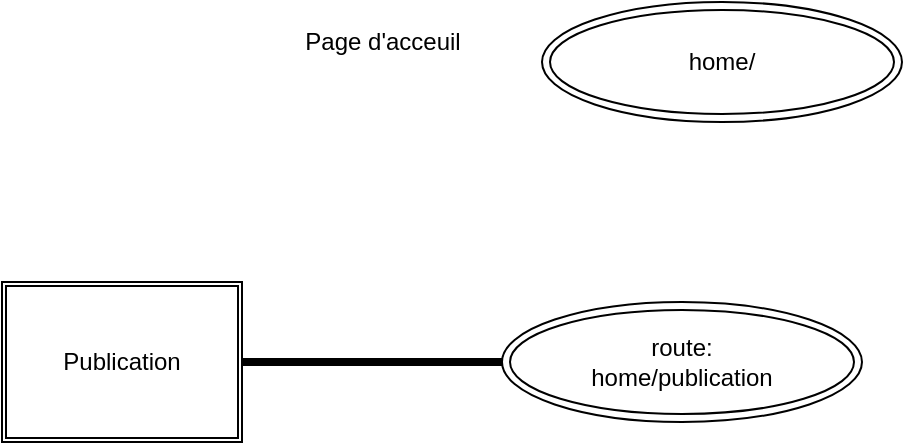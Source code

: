 <mxfile>
    <diagram id="vt5inIr6GLQkP8MtCHDy" name="acceuil">
        <mxGraphModel dx="682" dy="455" grid="1" gridSize="10" guides="1" tooltips="1" connect="1" arrows="1" fold="1" page="1" pageScale="1" pageWidth="827" pageHeight="1169" math="0" shadow="0">
            <root>
                <mxCell id="0"/>
                <mxCell id="1" parent="0"/>
                <mxCell id="2" value="Publication" style="shape=ext;double=1;rounded=0;whiteSpace=wrap;html=1;" vertex="1" parent="1">
                    <mxGeometry x="20" y="140" width="120" height="80" as="geometry"/>
                </mxCell>
                <mxCell id="3" value="Page d'acceuil" style="text;html=1;align=center;verticalAlign=middle;resizable=0;points=[];autosize=1;" vertex="1" parent="1">
                    <mxGeometry x="165" y="10" width="90" height="20" as="geometry"/>
                </mxCell>
                <mxCell id="4" value="route:&lt;br&gt;home/publication" style="ellipse;shape=doubleEllipse;whiteSpace=wrap;html=1;" vertex="1" parent="1">
                    <mxGeometry x="270" y="150" width="180" height="60" as="geometry"/>
                </mxCell>
                <mxCell id="6" value="" style="line;strokeWidth=4;html=1;perimeter=backbonePerimeter;points=[];outlineConnect=0;gradientColor=#ffffff;" vertex="1" parent="1">
                    <mxGeometry x="140" y="175" width="130" height="10" as="geometry"/>
                </mxCell>
                <mxCell id="7" value="home/" style="ellipse;shape=doubleEllipse;whiteSpace=wrap;html=1;" vertex="1" parent="1">
                    <mxGeometry x="290" width="180" height="60" as="geometry"/>
                </mxCell>
            </root>
        </mxGraphModel>
    </diagram>
    <diagram id="TkVFhqwEksJPO3VTMK8Q" name="recherche publication">
        <mxGraphModel dx="546" dy="364" grid="1" gridSize="10" guides="1" tooltips="1" connect="1" arrows="1" fold="1" page="1" pageScale="1" pageWidth="827" pageHeight="1169" math="0" shadow="0">
            <root>
                <mxCell id="59BDtGiZQv7u4iFcOIbO-0"/>
                <mxCell id="59BDtGiZQv7u4iFcOIbO-1" parent="59BDtGiZQv7u4iFcOIbO-0"/>
                <mxCell id="59BDtGiZQv7u4iFcOIbO-2" value="route :&lt;br&gt;home/publication/recherche" style="ellipse;shape=doubleEllipse;whiteSpace=wrap;html=1;" vertex="1" parent="59BDtGiZQv7u4iFcOIbO-1">
                    <mxGeometry x="160" y="10" width="180" height="60" as="geometry"/>
                </mxCell>
                <mxCell id="XZkcOadSecuEiPXfKq9i-0" value="recherche par critères" style="shape=ext;double=1;rounded=0;whiteSpace=wrap;html=1;" vertex="1" parent="59BDtGiZQv7u4iFcOIbO-1">
                    <mxGeometry x="20" y="140" width="440" height="30" as="geometry"/>
                </mxCell>
                <mxCell id="XZkcOadSecuEiPXfKq9i-2" value="Type&lt;br&gt;liste déroulante" style="shape=ext;double=1;rounded=0;whiteSpace=wrap;html=1;" vertex="1" parent="59BDtGiZQv7u4iFcOIbO-1">
                    <mxGeometry x="20" y="170" width="150" height="90" as="geometry"/>
                </mxCell>
                <mxCell id="XZkcOadSecuEiPXfKq9i-5" value="Thématique&lt;br&gt;liste déroulante" style="shape=ext;double=1;rounded=0;whiteSpace=wrap;html=1;" vertex="1" parent="59BDtGiZQv7u4iFcOIbO-1">
                    <mxGeometry x="170" y="170" width="140" height="90" as="geometry"/>
                </mxCell>
                <mxCell id="XZkcOadSecuEiPXfKq9i-6" value="Auteur&lt;br&gt;liste déroulante" style="shape=ext;double=1;rounded=0;whiteSpace=wrap;html=1;" vertex="1" parent="59BDtGiZQv7u4iFcOIbO-1">
                    <mxGeometry x="310" y="170" width="150" height="90" as="geometry"/>
                </mxCell>
                <mxCell id="XZkcOadSecuEiPXfKq9i-8" value="recherche par mot clé" style="shape=ext;double=1;rounded=0;whiteSpace=wrap;html=1;" vertex="1" parent="59BDtGiZQv7u4iFcOIbO-1">
                    <mxGeometry x="20" y="280" width="300" height="30" as="geometry"/>
                </mxCell>
                <mxCell id="XZkcOadSecuEiPXfKq9i-9" value="mot clé&lt;br&gt;liste déroulante&lt;br&gt;multiple" style="shape=ext;double=1;rounded=0;whiteSpace=wrap;html=1;" vertex="1" parent="59BDtGiZQv7u4iFcOIbO-1">
                    <mxGeometry x="20" y="310" width="150" height="80" as="geometry"/>
                </mxCell>
                <mxCell id="XZkcOadSecuEiPXfKq9i-13" value="recherche par date de publication" style="shape=ext;double=1;rounded=0;whiteSpace=wrap;html=1;" vertex="1" parent="59BDtGiZQv7u4iFcOIbO-1">
                    <mxGeometry x="210" y="420" width="250" height="30" as="geometry"/>
                </mxCell>
                <mxCell id="XZkcOadSecuEiPXfKq9i-14" value="date début" style="shape=ext;double=1;rounded=0;whiteSpace=wrap;html=1;" vertex="1" parent="59BDtGiZQv7u4iFcOIbO-1">
                    <mxGeometry x="210" y="450" width="120" height="80" as="geometry"/>
                </mxCell>
                <mxCell id="XZkcOadSecuEiPXfKq9i-15" value="date fin" style="shape=ext;double=1;rounded=0;whiteSpace=wrap;html=1;" vertex="1" parent="59BDtGiZQv7u4iFcOIbO-1">
                    <mxGeometry x="330" y="450" width="130" height="80" as="geometry"/>
                </mxCell>
                <mxCell id="XZkcOadSecuEiPXfKq9i-16" value="recherche par emprunteur" style="shape=ext;double=1;rounded=0;whiteSpace=wrap;html=1;" vertex="1" parent="59BDtGiZQv7u4iFcOIbO-1">
                    <mxGeometry x="20" y="420" width="150" height="30" as="geometry"/>
                </mxCell>
                <mxCell id="XZkcOadSecuEiPXfKq9i-17" value="emprunteur&lt;br&gt;liste déroulante&lt;br&gt;(voir si accessible au public)" style="shape=ext;double=1;rounded=0;whiteSpace=wrap;html=1;" vertex="1" parent="59BDtGiZQv7u4iFcOIbO-1">
                    <mxGeometry x="20" y="450" width="150" height="80" as="geometry"/>
                </mxCell>
                <mxCell id="XZkcOadSecuEiPXfKq9i-18" value="mot clé géographique&lt;br&gt;liste déroulante" style="shape=ext;double=1;rounded=0;whiteSpace=wrap;html=1;" vertex="1" parent="59BDtGiZQv7u4iFcOIbO-1">
                    <mxGeometry x="165" y="310" width="155" height="80" as="geometry"/>
                </mxCell>
                <mxCell id="XZkcOadSecuEiPXfKq9i-19" value="Bouton recherche" style="rounded=1;whiteSpace=wrap;html=1;strokeWidth=2;fillWeight=4;hachureGap=8;hachureAngle=45;fillColor=#a20025;sketch=1;strokeColor=#6F0000;fontColor=#ffffff;" vertex="1" parent="59BDtGiZQv7u4iFcOIbO-1">
                    <mxGeometry x="470" y="460" width="140" height="20" as="geometry"/>
                </mxCell>
                <mxCell id="XZkcOadSecuEiPXfKq9i-20" value="Liste ouvrages" style="shape=ext;double=1;rounded=0;whiteSpace=wrap;html=1;" vertex="1" parent="59BDtGiZQv7u4iFcOIbO-1">
                    <mxGeometry x="20" y="555" width="600" height="25" as="geometry"/>
                </mxCell>
                <mxCell id="XZkcOadSecuEiPXfKq9i-21" value="type" style="shape=ext;double=1;rounded=0;whiteSpace=wrap;html=1;" vertex="1" parent="59BDtGiZQv7u4iFcOIbO-1">
                    <mxGeometry x="20" y="580" width="70" height="160" as="geometry"/>
                </mxCell>
                <mxCell id="XZkcOadSecuEiPXfKq9i-22" value="thématique" style="shape=ext;double=1;rounded=0;whiteSpace=wrap;html=1;" vertex="1" parent="59BDtGiZQv7u4iFcOIbO-1">
                    <mxGeometry x="90" y="580" width="90" height="160" as="geometry"/>
                </mxCell>
                <mxCell id="XZkcOadSecuEiPXfKq9i-23" value="titre" style="shape=ext;double=1;rounded=0;whiteSpace=wrap;html=1;" vertex="1" parent="59BDtGiZQv7u4iFcOIbO-1">
                    <mxGeometry x="180" y="580" width="70" height="160" as="geometry"/>
                </mxCell>
                <mxCell id="XZkcOadSecuEiPXfKq9i-24" value="date publication" style="shape=ext;double=1;rounded=0;whiteSpace=wrap;html=1;" vertex="1" parent="59BDtGiZQv7u4iFcOIbO-1">
                    <mxGeometry x="250" y="580" width="70" height="160" as="geometry"/>
                </mxCell>
                <mxCell id="XZkcOadSecuEiPXfKq9i-25" value="statut" style="shape=ext;double=1;rounded=0;whiteSpace=wrap;html=1;" vertex="1" parent="59BDtGiZQv7u4iFcOIbO-1">
                    <mxGeometry x="405" y="580" width="40" height="160" as="geometry"/>
                </mxCell>
                <mxCell id="XZkcOadSecuEiPXfKq9i-27" value="support" style="shape=ext;double=1;rounded=0;whiteSpace=wrap;html=1;" vertex="1" parent="59BDtGiZQv7u4iFcOIbO-1">
                    <mxGeometry x="320" y="580" width="60" height="160" as="geometry"/>
                </mxCell>
                <mxCell id="XZkcOadSecuEiPXfKq9i-29" value="&lt;br&gt;&lt;br&gt;&lt;br&gt;&lt;br&gt;&lt;br&gt;&lt;br&gt;&lt;br&gt;route: home/publication/detail" style="shape=ext;double=1;rounded=0;whiteSpace=wrap;html=1;" vertex="1" parent="59BDtGiZQv7u4iFcOIbO-1">
                    <mxGeometry x="445" y="575" width="160" height="165" as="geometry"/>
                </mxCell>
                <mxCell id="JwlVMxPLvvxeo--Aqi4g-0" value="Bouton selection" style="rounded=1;whiteSpace=wrap;html=1;strokeWidth=2;fillWeight=4;hachureGap=8;hachureAngle=45;fillColor=#a20025;sketch=1;strokeColor=#6F0000;fontColor=#ffffff;" vertex="1" parent="59BDtGiZQv7u4iFcOIbO-1">
                    <mxGeometry x="455" y="590" width="140" height="10" as="geometry"/>
                </mxCell>
                <mxCell id="JwlVMxPLvvxeo--Aqi4g-1" style="edgeStyle=orthogonalEdgeStyle;rounded=0;orthogonalLoop=1;jettySize=auto;html=1;exitX=0.5;exitY=0;exitDx=0;exitDy=0;entryX=0.5;entryY=1;entryDx=0;entryDy=0;" edge="1" parent="59BDtGiZQv7u4iFcOIbO-1" source="JwlVMxPLvvxeo--Aqi4g-0" target="JwlVMxPLvvxeo--Aqi4g-0">
                    <mxGeometry relative="1" as="geometry"/>
                </mxCell>
                <mxCell id="JwlVMxPLvvxeo--Aqi4g-5" value="Bouton selection" style="rounded=1;whiteSpace=wrap;html=1;strokeWidth=2;fillWeight=4;hachureGap=8;hachureAngle=45;fillColor=#a20025;sketch=1;strokeColor=#6F0000;fontColor=#ffffff;" vertex="1" parent="59BDtGiZQv7u4iFcOIbO-1">
                    <mxGeometry x="455" y="610" width="140" height="10" as="geometry"/>
                </mxCell>
                <mxCell id="JwlVMxPLvvxeo--Aqi4g-6" value="Bouton selection" style="rounded=1;whiteSpace=wrap;html=1;strokeWidth=2;fillWeight=4;hachureGap=8;hachureAngle=45;fillColor=#a20025;sketch=1;strokeColor=#6F0000;fontColor=#ffffff;" vertex="1" parent="59BDtGiZQv7u4iFcOIbO-1">
                    <mxGeometry x="455" y="630" width="140" height="10" as="geometry"/>
                </mxCell>
                <mxCell id="JwlVMxPLvvxeo--Aqi4g-7" value="Bouton selection" style="rounded=1;whiteSpace=wrap;html=1;strokeWidth=2;fillWeight=4;hachureGap=8;hachureAngle=45;fillColor=#a20025;sketch=1;strokeColor=#6F0000;fontColor=#ffffff;" vertex="1" parent="59BDtGiZQv7u4iFcOIbO-1">
                    <mxGeometry x="455" y="650" width="140" height="10" as="geometry"/>
                </mxCell>
                <mxCell id="JwlVMxPLvvxeo--Aqi4g-8" value="Bouton selection" style="rounded=1;whiteSpace=wrap;html=1;strokeWidth=2;fillWeight=4;hachureGap=8;hachureAngle=45;fillColor=#a20025;sketch=1;strokeColor=#6F0000;fontColor=#ffffff;fontStyle=1" vertex="1" parent="59BDtGiZQv7u4iFcOIbO-1">
                    <mxGeometry x="455" y="670" width="140" height="10" as="geometry"/>
                </mxCell>
                <mxCell id="JwlVMxPLvvxeo--Aqi4g-9" value="route :&lt;br&gt;home/publication/liste" style="text;html=1;align=center;verticalAlign=middle;resizable=0;points=[];autosize=1;" vertex="1" parent="59BDtGiZQv7u4iFcOIbO-1">
                    <mxGeometry x="470" y="480" width="130" height="30" as="geometry"/>
                </mxCell>
                <mxCell id="ARIzlCwyJ5bOT5_YMPcQ-0" value="recherche par cote" style="shape=ext;double=1;rounded=0;whiteSpace=wrap;html=1;fillColor=#a20025;strokeColor=#6F0000;fontColor=#ffffff;" vertex="1" parent="59BDtGiZQv7u4iFcOIbO-1">
                    <mxGeometry x="339" y="280" width="150" height="30" as="geometry"/>
                </mxCell>
                <mxCell id="ARIzlCwyJ5bOT5_YMPcQ-1" value="champs libre&lt;br&gt;(a rajouter les cotes dans thématique)&lt;br&gt;pour les membres audap uniquement" style="shape=ext;double=1;rounded=0;whiteSpace=wrap;html=1;fillColor=#a20025;strokeColor=#6F0000;fontColor=#ffffff;" vertex="1" parent="59BDtGiZQv7u4iFcOIbO-1">
                    <mxGeometry x="339" y="310" width="150" height="80" as="geometry"/>
                </mxCell>
                <mxCell id="ARIzlCwyJ5bOT5_YMPcQ-2" value="cote" style="shape=ext;double=1;rounded=0;whiteSpace=wrap;html=1;" vertex="1" parent="59BDtGiZQv7u4iFcOIbO-1">
                    <mxGeometry x="365" y="580" width="40" height="160" as="geometry"/>
                </mxCell>
            </root>
        </mxGraphModel>
    </diagram>
    <diagram id="MM2NQUGKTrWGpp1ME-CQ" name="publication detail">
        <mxGraphModel dx="682" dy="455" grid="1" gridSize="10" guides="1" tooltips="1" connect="1" arrows="1" fold="1" page="1" pageScale="1" pageWidth="827" pageHeight="1169" math="0" shadow="0">
            <root>
                <mxCell id="mIU1H878468peS9W9ly3-0"/>
                <mxCell id="mIU1H878468peS9W9ly3-1" parent="mIU1H878468peS9W9ly3-0"/>
                <mxCell id="8Kiy2wOizdX68YD9m6DL-0" value="home/publication/detail" style="ellipse;shape=doubleEllipse;whiteSpace=wrap;html=1;" vertex="1" parent="mIU1H878468peS9W9ly3-1">
                    <mxGeometry x="280" y="10" width="180" height="60" as="geometry"/>
                </mxCell>
                <mxCell id="6CKZdnrAO7fTTFDAYUPp-0" value="publication détail" style="shape=ext;double=1;rounded=0;whiteSpace=wrap;html=1;" vertex="1" parent="mIU1H878468peS9W9ly3-1">
                    <mxGeometry x="20" y="140" width="670" height="30" as="geometry"/>
                </mxCell>
                <mxCell id="6CKZdnrAO7fTTFDAYUPp-4" value="publicaton détail" style="swimlane;fontStyle=0;childLayout=stackLayout;horizontal=1;startSize=40;fillColor=#1ba1e2;horizontalStack=0;resizeParent=1;resizeParentMax=0;resizeLast=0;collapsible=1;marginBottom=0;fontColor=#ffffff;strokeColor=#FFFFFF;" vertex="1" parent="mIU1H878468peS9W9ly3-1">
                    <mxGeometry x="20" y="170" width="440" height="648" as="geometry"/>
                </mxCell>
                <mxCell id="6CKZdnrAO7fTTFDAYUPp-11" value="Titre" style="text;fillColor=none;align=left;verticalAlign=top;spacingLeft=4;spacingRight=4;overflow=hidden;rotatable=0;points=[[0,0.5],[1,0.5]];portConstraint=eastwest;strokeColor=#f0f0f0;" vertex="1" parent="6CKZdnrAO7fTTFDAYUPp-4">
                    <mxGeometry y="40" width="440" height="58" as="geometry"/>
                </mxCell>
                <mxCell id="6CKZdnrAO7fTTFDAYUPp-7" value="thematic" style="text;fillColor=none;align=left;verticalAlign=top;spacingLeft=4;spacingRight=4;overflow=hidden;rotatable=0;points=[[0,0.5],[1,0.5]];portConstraint=eastwest;fontColor=#FFFFFF;strokeColor=#f0f0f0;" vertex="1" parent="6CKZdnrAO7fTTFDAYUPp-4">
                    <mxGeometry y="98" width="440" height="24" as="geometry"/>
                </mxCell>
                <mxCell id="6CKZdnrAO7fTTFDAYUPp-6" value="Type" style="text;fillColor=none;align=left;verticalAlign=top;spacingLeft=4;spacingRight=4;overflow=hidden;rotatable=0;points=[[0,0.5],[1,0.5]];portConstraint=eastwest;fontColor=#FFFFFF;strokeColor=#f0f0f0;" vertex="1" parent="6CKZdnrAO7fTTFDAYUPp-4">
                    <mxGeometry y="122" width="440" height="24" as="geometry"/>
                </mxCell>
                <mxCell id="6CKZdnrAO7fTTFDAYUPp-24" value="cote" style="text;fillColor=none;align=left;verticalAlign=top;spacingLeft=4;spacingRight=4;overflow=hidden;rotatable=0;points=[[0,0.5],[1,0.5]];portConstraint=eastwest;strokeColor=#f0f0f0;" vertex="1" parent="6CKZdnrAO7fTTFDAYUPp-4">
                    <mxGeometry y="146" width="440" height="26" as="geometry"/>
                </mxCell>
                <mxCell id="6CKZdnrAO7fTTFDAYUPp-8" value="localisation" style="text;fillColor=none;align=left;verticalAlign=top;spacingLeft=4;spacingRight=4;overflow=hidden;rotatable=0;points=[[0,0.5],[1,0.5]];portConstraint=eastwest;fontColor=#FFFFFF;strokeColor=#f0f0f0;" vertex="1" parent="6CKZdnrAO7fTTFDAYUPp-4">
                    <mxGeometry y="172" width="440" height="26" as="geometry"/>
                </mxCell>
                <mxCell id="6CKZdnrAO7fTTFDAYUPp-9" value="collection" style="text;fillColor=none;align=left;verticalAlign=top;spacingLeft=4;spacingRight=4;overflow=hidden;rotatable=0;points=[[0,0.5],[1,0.5]];portConstraint=eastwest;fontColor=#FFFFFF;strokeColor=#f0f0f0;" vertex="1" parent="6CKZdnrAO7fTTFDAYUPp-4">
                    <mxGeometry y="198" width="440" height="26" as="geometry"/>
                </mxCell>
                <mxCell id="6CKZdnrAO7fTTFDAYUPp-10" value="langue" style="text;fillColor=none;align=left;verticalAlign=top;spacingLeft=4;spacingRight=4;overflow=hidden;rotatable=0;points=[[0,0.5],[1,0.5]];portConstraint=eastwest;fontColor=#FFFFFF;strokeColor=#f0f0f0;" vertex="1" parent="6CKZdnrAO7fTTFDAYUPp-4">
                    <mxGeometry y="224" width="440" height="26" as="geometry"/>
                </mxCell>
                <mxCell id="6CKZdnrAO7fTTFDAYUPp-16" value="résumé: (dernier résumé de la notice)" style="text;fillColor=none;align=left;verticalAlign=top;spacingLeft=4;spacingRight=4;overflow=hidden;rotatable=0;points=[[0,0.5],[1,0.5]];portConstraint=eastwest;strokeColor=#f0f0f0;" vertex="1" parent="6CKZdnrAO7fTTFDAYUPp-4">
                    <mxGeometry y="250" width="440" height="190" as="geometry"/>
                </mxCell>
                <mxCell id="6CKZdnrAO7fTTFDAYUPp-12" value="mention" style="text;fillColor=none;align=left;verticalAlign=top;spacingLeft=4;spacingRight=4;overflow=hidden;rotatable=0;points=[[0,0.5],[1,0.5]];portConstraint=eastwest;strokeColor=#f0f0f0;" vertex="1" parent="6CKZdnrAO7fTTFDAYUPp-4">
                    <mxGeometry y="440" width="440" height="26" as="geometry"/>
                </mxCell>
                <mxCell id="6CKZdnrAO7fTTFDAYUPp-13" value="date publication" style="text;fillColor=none;align=left;verticalAlign=top;spacingLeft=4;spacingRight=4;overflow=hidden;rotatable=0;points=[[0,0.5],[1,0.5]];portConstraint=eastwest;strokeColor=#f0f0f0;" vertex="1" parent="6CKZdnrAO7fTTFDAYUPp-4">
                    <mxGeometry y="466" width="440" height="26" as="geometry"/>
                </mxCell>
                <mxCell id="6CKZdnrAO7fTTFDAYUPp-14" value="pagination" style="text;fillColor=none;align=left;verticalAlign=top;spacingLeft=4;spacingRight=4;overflow=hidden;rotatable=0;points=[[0,0.5],[1,0.5]];portConstraint=eastwest;strokeColor=#f0f0f0;" vertex="1" parent="6CKZdnrAO7fTTFDAYUPp-4">
                    <mxGeometry y="492" width="440" height="26" as="geometry"/>
                </mxCell>
                <mxCell id="6CKZdnrAO7fTTFDAYUPp-15" value="tomaison" style="text;fillColor=none;align=left;verticalAlign=top;spacingLeft=4;spacingRight=4;overflow=hidden;rotatable=0;points=[[0,0.5],[1,0.5]];portConstraint=eastwest;strokeColor=#f0f0f0;" vertex="1" parent="6CKZdnrAO7fTTFDAYUPp-4">
                    <mxGeometry y="518" width="440" height="26" as="geometry"/>
                </mxCell>
                <mxCell id="6CKZdnrAO7fTTFDAYUPp-17" value="ISSN - ISBN" style="text;fillColor=none;align=left;verticalAlign=top;spacingLeft=4;spacingRight=4;overflow=hidden;rotatable=0;points=[[0,0.5],[1,0.5]];portConstraint=eastwest;strokeColor=#f0f0f0;" vertex="1" parent="6CKZdnrAO7fTTFDAYUPp-4">
                    <mxGeometry y="544" width="440" height="26" as="geometry"/>
                </mxCell>
                <mxCell id="6CKZdnrAO7fTTFDAYUPp-18" value="support (activer emprunt si support physique)" style="text;strokeColor=none;fillColor=none;align=left;verticalAlign=top;spacingLeft=4;spacingRight=4;overflow=hidden;rotatable=0;points=[[0,0.5],[1,0.5]];portConstraint=eastwest;" vertex="1" parent="6CKZdnrAO7fTTFDAYUPp-4">
                    <mxGeometry y="570" width="440" height="26" as="geometry"/>
                </mxCell>
                <mxCell id="6CKZdnrAO7fTTFDAYUPp-19" value="Adresse Source" style="text;fillColor=none;align=left;verticalAlign=top;spacingLeft=4;spacingRight=4;overflow=hidden;rotatable=0;points=[[0,0.5],[1,0.5]];portConstraint=eastwest;strokeColor=#f0f0f0;" vertex="1" parent="6CKZdnrAO7fTTFDAYUPp-4">
                    <mxGeometry y="596" width="440" height="26" as="geometry"/>
                </mxCell>
                <mxCell id="6CKZdnrAO7fTTFDAYUPp-20" value="URL" style="text;strokeColor=none;fillColor=none;align=left;verticalAlign=top;spacingLeft=4;spacingRight=4;overflow=hidden;rotatable=0;points=[[0,0.5],[1,0.5]];portConstraint=eastwest;" vertex="1" parent="6CKZdnrAO7fTTFDAYUPp-4">
                    <mxGeometry y="622" width="440" height="26" as="geometry"/>
                </mxCell>
                <mxCell id="6CKZdnrAO7fTTFDAYUPp-25" value="Mot clés" style="swimlane;fontStyle=0;childLayout=stackLayout;horizontal=1;startSize=40;fillColor=#1ba1e2;horizontalStack=0;resizeParent=1;resizeParentMax=0;resizeLast=0;collapsible=1;marginBottom=0;fontColor=#ffffff;strokeColor=#FFFFFF;" vertex="1" parent="mIU1H878468peS9W9ly3-1">
                    <mxGeometry x="480" y="170" width="210" height="166" as="geometry"/>
                </mxCell>
                <mxCell id="6CKZdnrAO7fTTFDAYUPp-26" value="Mot clé 1" style="text;strokeColor=none;fillColor=none;align=left;verticalAlign=top;spacingLeft=4;spacingRight=4;overflow=hidden;rotatable=0;points=[[0,0.5],[1,0.5]];portConstraint=eastwest;fontColor=#FFFFFF;" vertex="1" parent="6CKZdnrAO7fTTFDAYUPp-25">
                    <mxGeometry y="40" width="210" height="24" as="geometry"/>
                </mxCell>
                <mxCell id="6CKZdnrAO7fTTFDAYUPp-27" value="Mot clé 2" style="text;strokeColor=none;fillColor=none;align=left;verticalAlign=top;spacingLeft=4;spacingRight=4;overflow=hidden;rotatable=0;points=[[0,0.5],[1,0.5]];portConstraint=eastwest;fontColor=#FFFFFF;" vertex="1" parent="6CKZdnrAO7fTTFDAYUPp-25">
                    <mxGeometry y="64" width="210" height="24" as="geometry"/>
                </mxCell>
                <mxCell id="6CKZdnrAO7fTTFDAYUPp-28" value=".." style="text;strokeColor=none;fillColor=none;align=left;verticalAlign=top;spacingLeft=4;spacingRight=4;overflow=hidden;rotatable=0;points=[[0,0.5],[1,0.5]];portConstraint=eastwest;" vertex="1" parent="6CKZdnrAO7fTTFDAYUPp-25">
                    <mxGeometry y="88" width="210" height="26" as="geometry"/>
                </mxCell>
                <mxCell id="6CKZdnrAO7fTTFDAYUPp-29" value="Mot clé N" style="text;strokeColor=none;fillColor=none;align=left;verticalAlign=top;spacingLeft=4;spacingRight=4;overflow=hidden;rotatable=0;points=[[0,0.5],[1,0.5]];portConstraint=eastwest;fontColor=#FFFFFF;" vertex="1" parent="6CKZdnrAO7fTTFDAYUPp-25">
                    <mxGeometry y="114" width="210" height="26" as="geometry"/>
                </mxCell>
                <mxCell id="6CKZdnrAO7fTTFDAYUPp-30" value="Mot clé géographique" style="text;strokeColor=none;fillColor=none;align=left;verticalAlign=top;spacingLeft=4;spacingRight=4;overflow=hidden;rotatable=0;points=[[0,0.5],[1,0.5]];portConstraint=eastwest;fontColor=#FFFFFF;" vertex="1" parent="6CKZdnrAO7fTTFDAYUPp-25">
                    <mxGeometry y="140" width="210" height="26" as="geometry"/>
                </mxCell>
                <mxCell id="-sL9FKnC_yrs9LRJbc-T-0" value="image publication (creer le champ dans table)&amp;nbsp;" style="shape=ext;double=1;rounded=0;whiteSpace=wrap;html=1;" vertex="1" parent="mIU1H878468peS9W9ly3-1">
                    <mxGeometry x="20" y="90" width="670" height="30" as="geometry"/>
                </mxCell>
                <mxCell id="_6YneDsganTnR6u2yiXO-0" value="telechargement PDF" style="rounded=1;whiteSpace=wrap;html=1;strokeWidth=2;fillWeight=4;hachureGap=8;hachureAngle=45;fillColor=#a20025;sketch=1;strokeColor=#6F0000;fontColor=#ffffff;" vertex="1" parent="mIU1H878468peS9W9ly3-1">
                    <mxGeometry x="30" y="860" width="140" height="10" as="geometry"/>
                </mxCell>
                <mxCell id="_6YneDsganTnR6u2yiXO-1" value="Emprunter" style="rounded=1;whiteSpace=wrap;html=1;strokeWidth=2;fillWeight=4;hachureGap=8;hachureAngle=45;fillColor=#a20025;sketch=1;strokeColor=#6F0000;fontColor=#ffffff;" vertex="1" parent="mIU1H878468peS9W9ly3-1">
                    <mxGeometry x="240" y="860" width="140" height="10" as="geometry"/>
                </mxCell>
            </root>
        </mxGraphModel>
    </diagram>
    <diagram id="xBqXx60URtnl0eJszgs3" name="emprunt">
        <mxGraphModel dx="682" dy="455" grid="1" gridSize="10" guides="1" tooltips="1" connect="1" arrows="1" fold="1" page="1" pageScale="1" pageWidth="827" pageHeight="1169" math="0" shadow="0">
            <root>
                <mxCell id="OAIP7m9C8KzhgC9cY4CK-0"/>
                <mxCell id="OAIP7m9C8KzhgC9cY4CK-1" parent="OAIP7m9C8KzhgC9cY4CK-0"/>
            </root>
        </mxGraphModel>
    </diagram>
</mxfile>